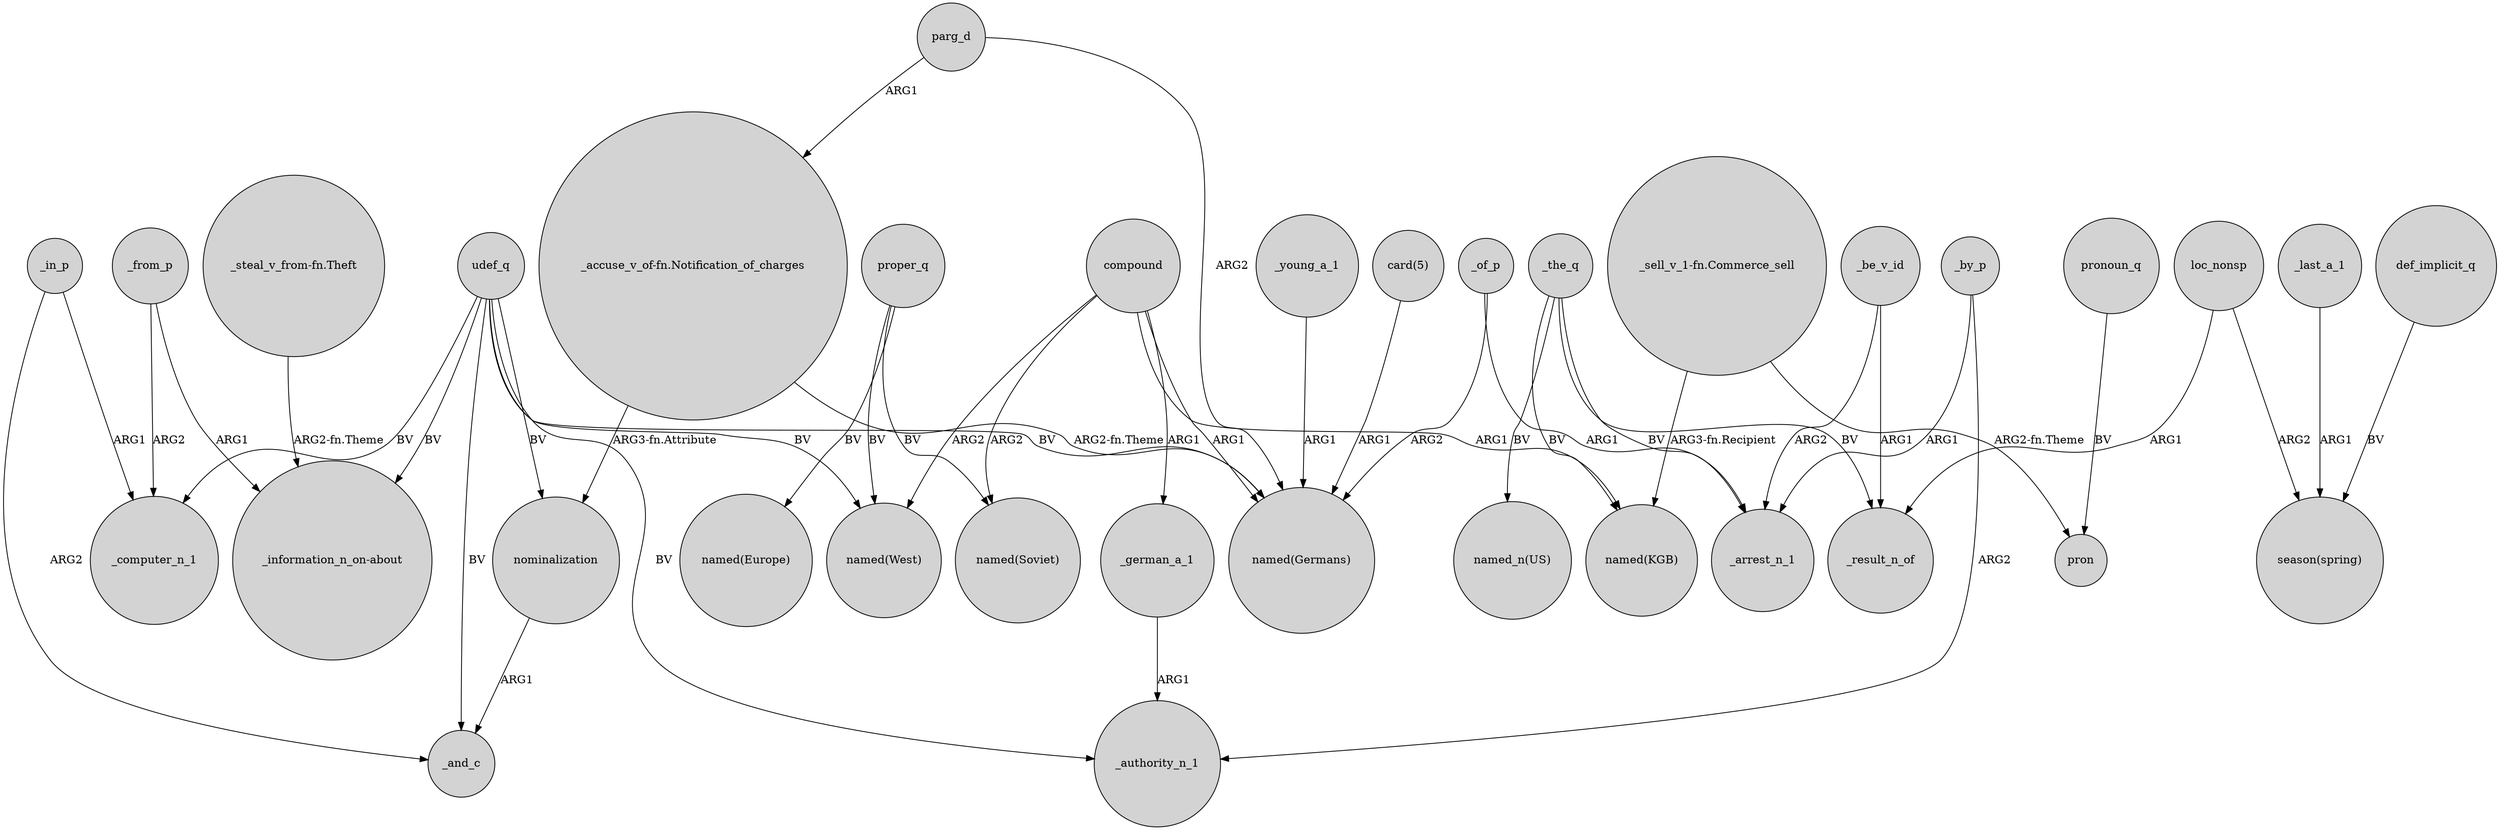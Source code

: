 digraph {
	node [shape=circle style=filled]
	_the_q -> "named(KGB)" [label=BV]
	_be_v_id -> _arrest_n_1 [label=ARG2]
	_in_p -> _computer_n_1 [label=ARG1]
	compound -> "named(West)" [label=ARG2]
	_german_a_1 -> _authority_n_1 [label=ARG1]
	nominalization -> _and_c [label=ARG1]
	compound -> "named(KGB)" [label=ARG1]
	_the_q -> _result_n_of [label=BV]
	_of_p -> _arrest_n_1 [label=ARG1]
	loc_nonsp -> "season(spring)" [label=ARG2]
	compound -> "named(Germans)" [label=ARG1]
	parg_d -> "named(Germans)" [label=ARG2]
	proper_q -> "named(West)" [label=BV]
	"_accuse_v_of-fn.Notification_of_charges" -> "named(Germans)" [label="ARG2-fn.Theme"]
	_from_p -> "_information_n_on-about" [label=ARG1]
	udef_q -> _computer_n_1 [label=BV]
	proper_q -> "named(Soviet)" [label=BV]
	_young_a_1 -> "named(Germans)" [label=ARG1]
	udef_q -> "_information_n_on-about" [label=BV]
	_the_q -> "named_n(US)" [label=BV]
	pronoun_q -> pron [label=BV]
	parg_d -> "_accuse_v_of-fn.Notification_of_charges" [label=ARG1]
	udef_q -> _authority_n_1 [label=BV]
	"_sell_v_1-fn.Commerce_sell" -> pron [label="ARG2-fn.Theme"]
	"_steal_v_from-fn.Theft" -> "_information_n_on-about" [label="ARG2-fn.Theme"]
	udef_q -> "named(West)" [label=BV]
	_of_p -> "named(Germans)" [label=ARG2]
	proper_q -> "named(Europe)" [label=BV]
	udef_q -> "named(Germans)" [label=BV]
	"card(5)" -> "named(Germans)" [label=ARG1]
	compound -> "named(Soviet)" [label=ARG2]
	udef_q -> nominalization [label=BV]
	loc_nonsp -> _result_n_of [label=ARG1]
	_last_a_1 -> "season(spring)" [label=ARG1]
	_be_v_id -> _result_n_of [label=ARG1]
	_by_p -> _arrest_n_1 [label=ARG1]
	_by_p -> _authority_n_1 [label=ARG2]
	def_implicit_q -> "season(spring)" [label=BV]
	_the_q -> _arrest_n_1 [label=BV]
	udef_q -> _and_c [label=BV]
	_in_p -> _and_c [label=ARG2]
	_from_p -> _computer_n_1 [label=ARG2]
	"_sell_v_1-fn.Commerce_sell" -> "named(KGB)" [label="ARG3-fn.Recipient"]
	"_accuse_v_of-fn.Notification_of_charges" -> nominalization [label="ARG3-fn.Attribute"]
	compound -> _german_a_1 [label=ARG1]
}
